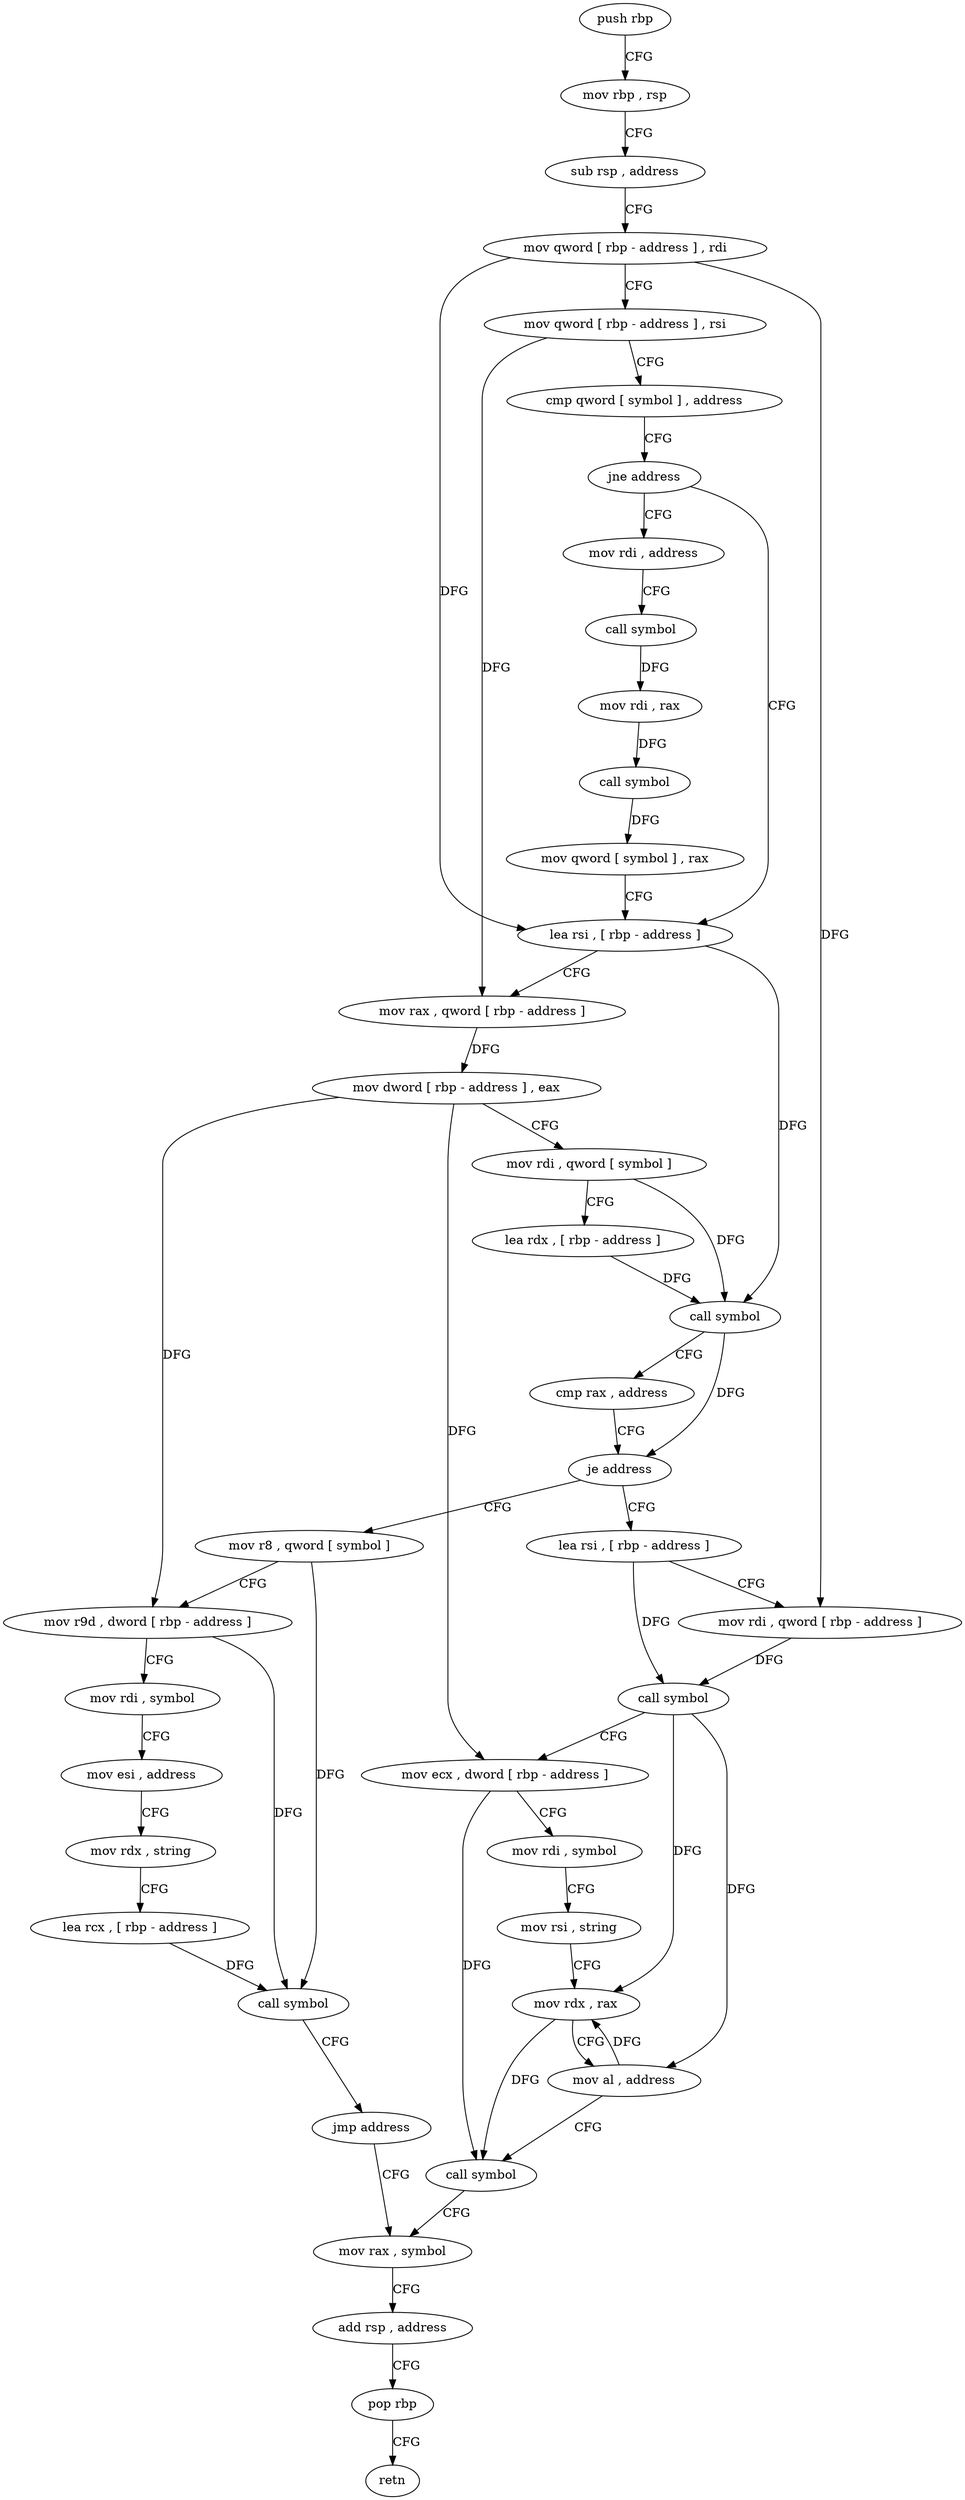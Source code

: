 digraph "func" {
"4213360" [label = "push rbp" ]
"4213361" [label = "mov rbp , rsp" ]
"4213364" [label = "sub rsp , address" ]
"4213368" [label = "mov qword [ rbp - address ] , rdi" ]
"4213372" [label = "mov qword [ rbp - address ] , rsi" ]
"4213376" [label = "cmp qword [ symbol ] , address" ]
"4213385" [label = "jne address" ]
"4213422" [label = "lea rsi , [ rbp - address ]" ]
"4213391" [label = "mov rdi , address" ]
"4213426" [label = "mov rax , qword [ rbp - address ]" ]
"4213430" [label = "mov dword [ rbp - address ] , eax" ]
"4213433" [label = "mov rdi , qword [ symbol ]" ]
"4213441" [label = "lea rdx , [ rbp - address ]" ]
"4213445" [label = "call symbol" ]
"4213450" [label = "cmp rax , address" ]
"4213454" [label = "je address" ]
"4213511" [label = "lea rsi , [ rbp - address ]" ]
"4213460" [label = "mov r8 , qword [ symbol ]" ]
"4213401" [label = "call symbol" ]
"4213406" [label = "mov rdi , rax" ]
"4213409" [label = "call symbol" ]
"4213414" [label = "mov qword [ symbol ] , rax" ]
"4213515" [label = "mov rdi , qword [ rbp - address ]" ]
"4213519" [label = "call symbol" ]
"4213524" [label = "mov ecx , dword [ rbp - address ]" ]
"4213527" [label = "mov rdi , symbol" ]
"4213537" [label = "mov rsi , string" ]
"4213547" [label = "mov rdx , rax" ]
"4213550" [label = "mov al , address" ]
"4213552" [label = "call symbol" ]
"4213557" [label = "mov rax , symbol" ]
"4213468" [label = "mov r9d , dword [ rbp - address ]" ]
"4213472" [label = "mov rdi , symbol" ]
"4213482" [label = "mov esi , address" ]
"4213487" [label = "mov rdx , string" ]
"4213497" [label = "lea rcx , [ rbp - address ]" ]
"4213501" [label = "call symbol" ]
"4213506" [label = "jmp address" ]
"4213567" [label = "add rsp , address" ]
"4213571" [label = "pop rbp" ]
"4213572" [label = "retn" ]
"4213360" -> "4213361" [ label = "CFG" ]
"4213361" -> "4213364" [ label = "CFG" ]
"4213364" -> "4213368" [ label = "CFG" ]
"4213368" -> "4213372" [ label = "CFG" ]
"4213368" -> "4213515" [ label = "DFG" ]
"4213368" -> "4213422" [ label = "DFG" ]
"4213372" -> "4213376" [ label = "CFG" ]
"4213372" -> "4213426" [ label = "DFG" ]
"4213376" -> "4213385" [ label = "CFG" ]
"4213385" -> "4213422" [ label = "CFG" ]
"4213385" -> "4213391" [ label = "CFG" ]
"4213422" -> "4213426" [ label = "CFG" ]
"4213422" -> "4213445" [ label = "DFG" ]
"4213391" -> "4213401" [ label = "CFG" ]
"4213426" -> "4213430" [ label = "DFG" ]
"4213430" -> "4213433" [ label = "CFG" ]
"4213430" -> "4213524" [ label = "DFG" ]
"4213430" -> "4213468" [ label = "DFG" ]
"4213433" -> "4213441" [ label = "CFG" ]
"4213433" -> "4213445" [ label = "DFG" ]
"4213441" -> "4213445" [ label = "DFG" ]
"4213445" -> "4213450" [ label = "CFG" ]
"4213445" -> "4213454" [ label = "DFG" ]
"4213450" -> "4213454" [ label = "CFG" ]
"4213454" -> "4213511" [ label = "CFG" ]
"4213454" -> "4213460" [ label = "CFG" ]
"4213511" -> "4213515" [ label = "CFG" ]
"4213511" -> "4213519" [ label = "DFG" ]
"4213460" -> "4213468" [ label = "CFG" ]
"4213460" -> "4213501" [ label = "DFG" ]
"4213401" -> "4213406" [ label = "DFG" ]
"4213406" -> "4213409" [ label = "DFG" ]
"4213409" -> "4213414" [ label = "DFG" ]
"4213414" -> "4213422" [ label = "CFG" ]
"4213515" -> "4213519" [ label = "DFG" ]
"4213519" -> "4213524" [ label = "CFG" ]
"4213519" -> "4213547" [ label = "DFG" ]
"4213519" -> "4213550" [ label = "DFG" ]
"4213524" -> "4213527" [ label = "CFG" ]
"4213524" -> "4213552" [ label = "DFG" ]
"4213527" -> "4213537" [ label = "CFG" ]
"4213537" -> "4213547" [ label = "CFG" ]
"4213547" -> "4213550" [ label = "CFG" ]
"4213547" -> "4213552" [ label = "DFG" ]
"4213550" -> "4213552" [ label = "CFG" ]
"4213550" -> "4213547" [ label = "DFG" ]
"4213552" -> "4213557" [ label = "CFG" ]
"4213557" -> "4213567" [ label = "CFG" ]
"4213468" -> "4213472" [ label = "CFG" ]
"4213468" -> "4213501" [ label = "DFG" ]
"4213472" -> "4213482" [ label = "CFG" ]
"4213482" -> "4213487" [ label = "CFG" ]
"4213487" -> "4213497" [ label = "CFG" ]
"4213497" -> "4213501" [ label = "DFG" ]
"4213501" -> "4213506" [ label = "CFG" ]
"4213506" -> "4213557" [ label = "CFG" ]
"4213567" -> "4213571" [ label = "CFG" ]
"4213571" -> "4213572" [ label = "CFG" ]
}
